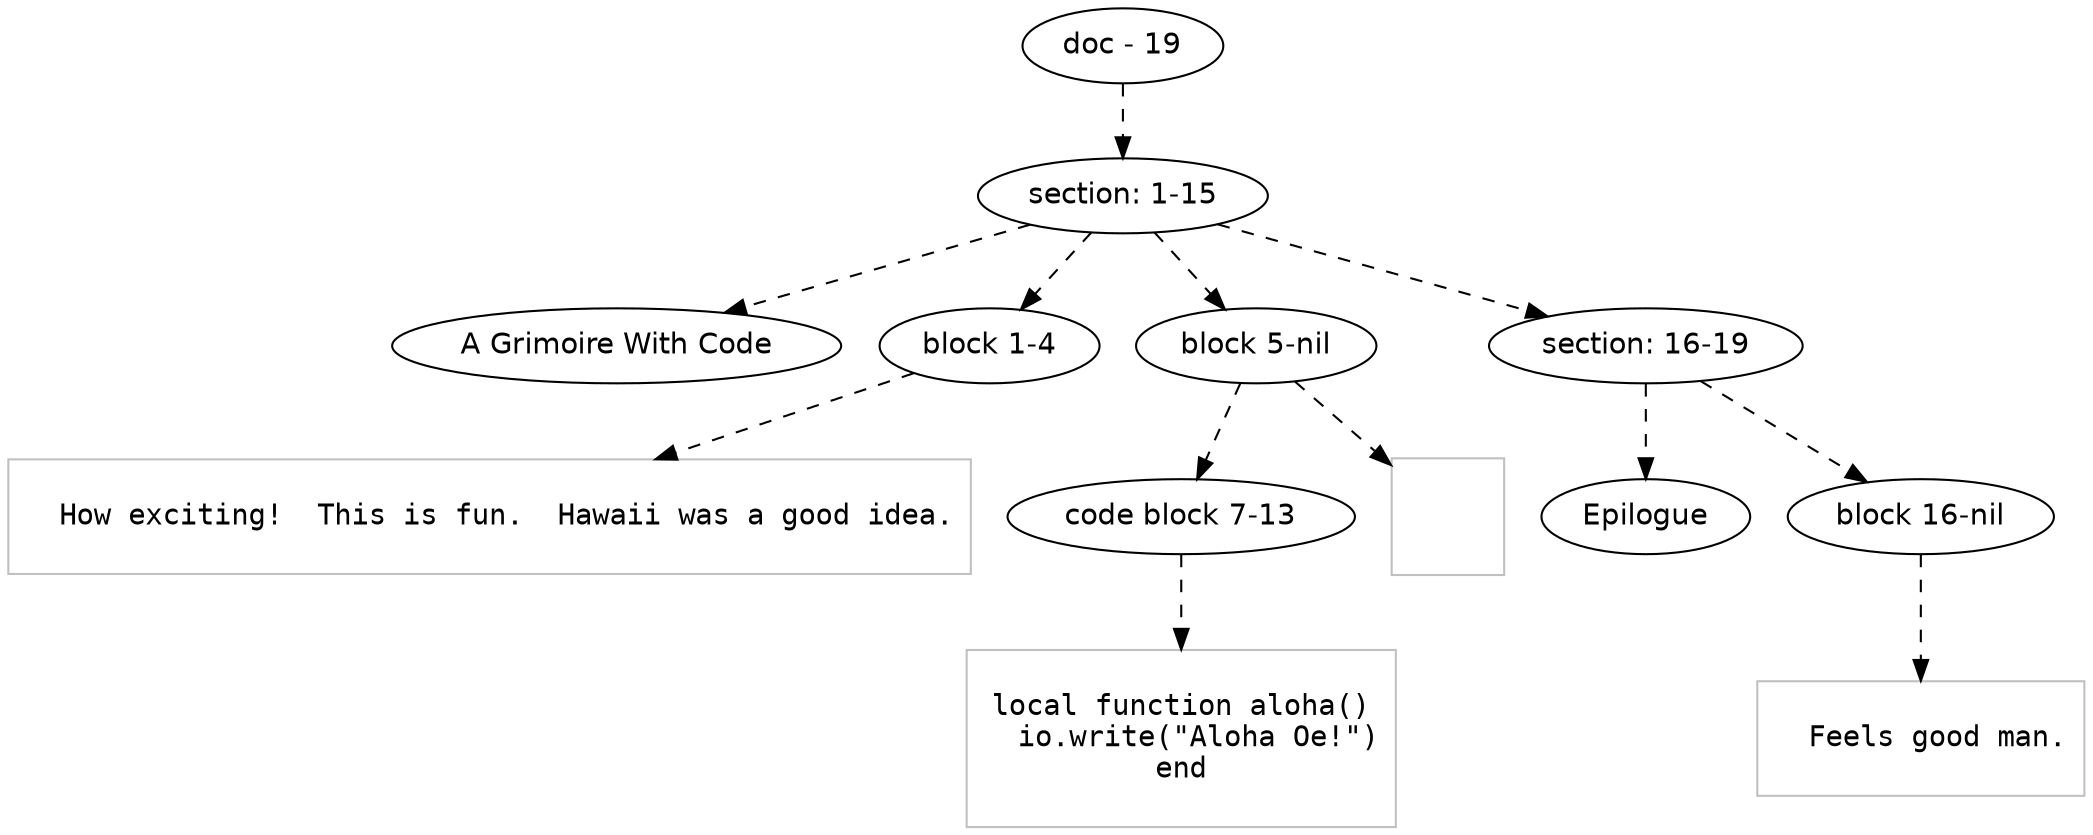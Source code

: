 digraph hierarchy {

node [fontname=Helvetica]
edge [style=dashed]

doc_0 [label="doc - 19"]

doc_0 -> { section_1}
{rank=same; section_1}

section_1 [label="section: 1-15"]

section_1 -> { header_2 block_3 block_4 section_5}
{rank=same; header_2 block_3 block_4 section_5}

header_2 [label="A Grimoire With Code"]
block_3 [label="block 1-4"]
block_4 [label="block 5-nil"]
section_5 [label="section: 16-19"]


block_3 -> leaf_6
leaf_6  [color=Gray,shape=rectangle,fontname=Inconsolata,label="
  How exciting!  This is fun.  Hawaii was a good idea.

"]block_4 -> { codeblock_7}
{rank=same; codeblock_7}

codeblock_7 [label="code block 7-13"]


codeblock_7 -> leaf_8
leaf_8  [color=Gray,shape=rectangle,fontname=Inconsolata,label="
local function aloha()
  io.write(\"Aloha Oe!\")
end

"]
block_4 -> leaf_9
leaf_9  [color=Gray,shape=rectangle,fontname=Inconsolata,label="


"]section_5 -> { header_10 block_11}
{rank=same; header_10 block_11}

header_10 [label="Epilogue"]
block_11 [label="block 16-nil"]


block_11 -> leaf_12
leaf_12  [color=Gray,shape=rectangle,fontname=Inconsolata,label="
  Feels good man.

"]
}
